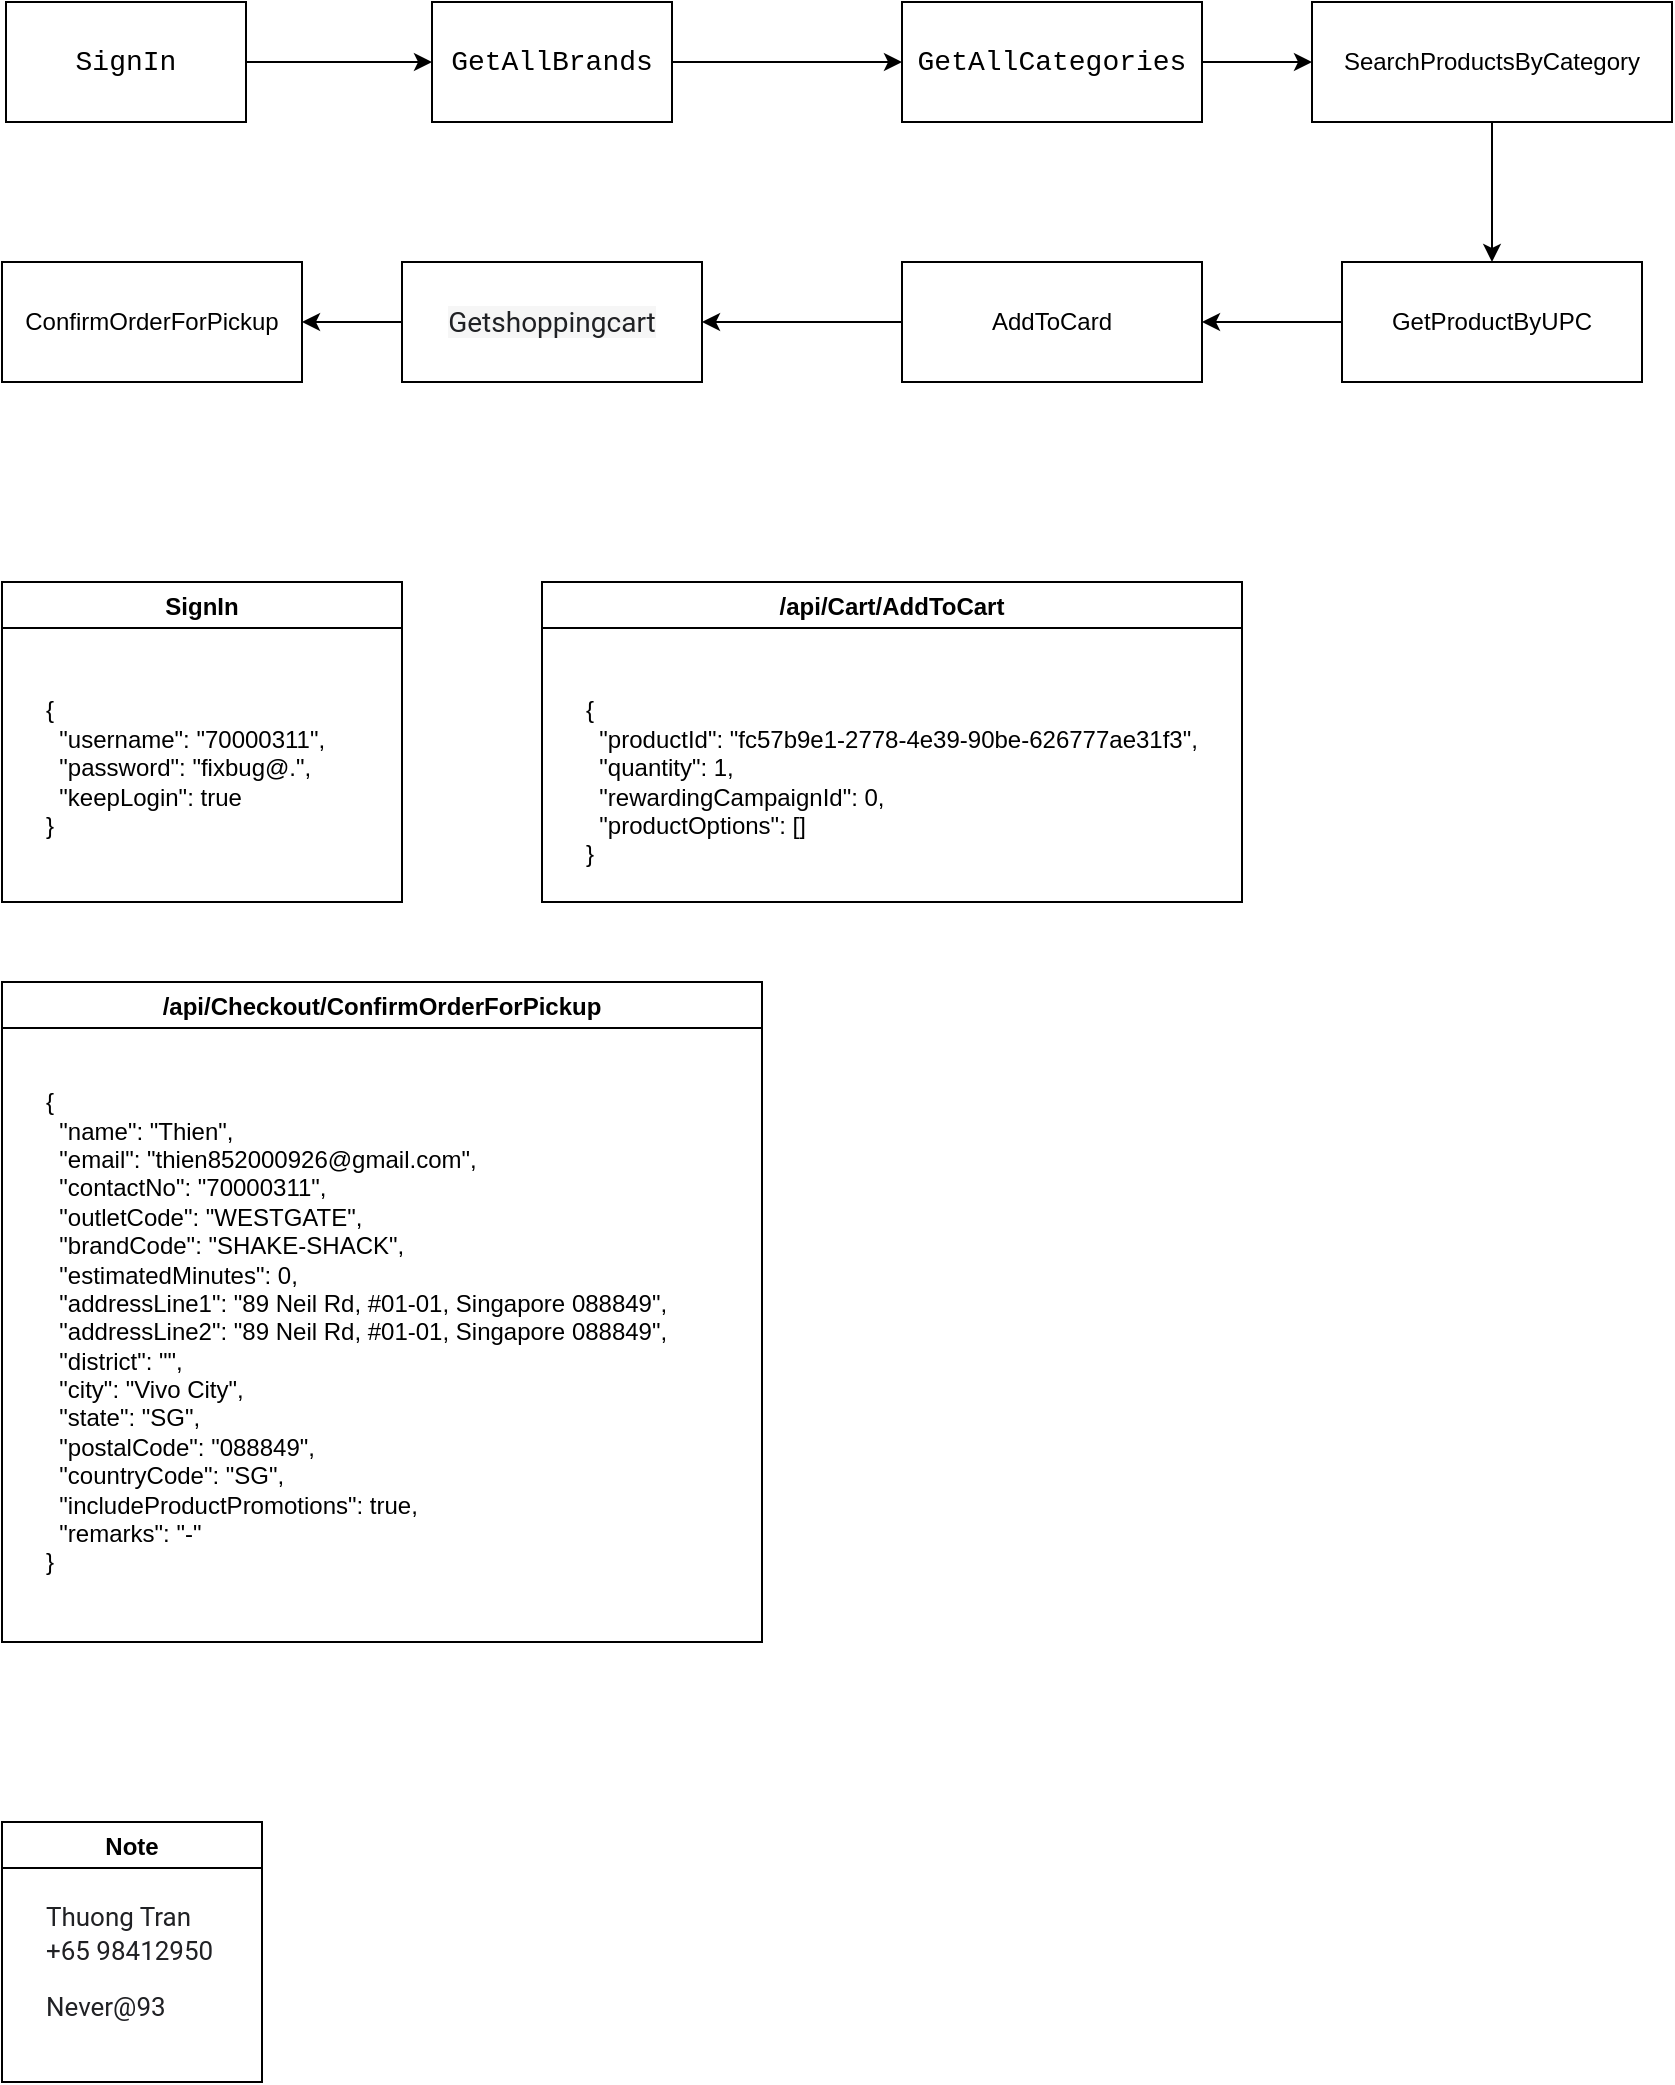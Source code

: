 <mxfile version="20.0.4" type="device"><diagram id="KhMc4rseYiTffI3BAyCF" name="Order Proccess"><mxGraphModel dx="1695" dy="460" grid="1" gridSize="10" guides="1" tooltips="1" connect="1" arrows="1" fold="1" page="1" pageScale="1" pageWidth="827" pageHeight="1169" math="0" shadow="0"><root><mxCell id="0"/><mxCell id="1" parent="0"/><mxCell id="hBGtK4s78qLgOWZ6_LcA-3" value="" style="edgeStyle=orthogonalEdgeStyle;rounded=0;orthogonalLoop=1;jettySize=auto;html=1;fontColor=#000000;" parent="1" source="hBGtK4s78qLgOWZ6_LcA-1" target="hBGtK4s78qLgOWZ6_LcA-2" edge="1"><mxGeometry relative="1" as="geometry"/></mxCell><mxCell id="hBGtK4s78qLgOWZ6_LcA-1" value="&lt;span style=&quot;font-family: Consolas, &amp;quot;Courier New&amp;quot;, monospace; font-size: 14px; background-color: initial;&quot;&gt;GetAllBrands&lt;/span&gt;" style="rounded=0;whiteSpace=wrap;html=1;" parent="1" vertex="1"><mxGeometry x="-545" y="40" width="120" height="60" as="geometry"/></mxCell><mxCell id="hBGtK4s78qLgOWZ6_LcA-5" value="" style="edgeStyle=orthogonalEdgeStyle;rounded=0;orthogonalLoop=1;jettySize=auto;html=1;fontColor=#FFFFFF;" parent="1" source="hBGtK4s78qLgOWZ6_LcA-2" target="hBGtK4s78qLgOWZ6_LcA-4" edge="1"><mxGeometry relative="1" as="geometry"/></mxCell><mxCell id="hBGtK4s78qLgOWZ6_LcA-2" value="&lt;div style=&quot;font-family: Consolas, &amp;quot;Courier New&amp;quot;, monospace; font-size: 14px; line-height: 19px;&quot;&gt;&lt;font style=&quot;background-color: rgb(255, 255, 255);&quot;&gt;GetAllCategories&lt;/font&gt;&lt;/div&gt;" style="rounded=0;whiteSpace=wrap;html=1;" parent="1" vertex="1"><mxGeometry x="-310" y="40" width="150" height="60" as="geometry"/></mxCell><mxCell id="hBGtK4s78qLgOWZ6_LcA-7" value="" style="edgeStyle=orthogonalEdgeStyle;rounded=0;orthogonalLoop=1;jettySize=auto;html=1;fontColor=#FFFFFF;" parent="1" source="hBGtK4s78qLgOWZ6_LcA-4" target="hBGtK4s78qLgOWZ6_LcA-6" edge="1"><mxGeometry relative="1" as="geometry"/></mxCell><mxCell id="hBGtK4s78qLgOWZ6_LcA-4" value="SearchProductsByCategory" style="whiteSpace=wrap;html=1;rounded=0;" parent="1" vertex="1"><mxGeometry x="-105" y="40" width="180" height="60" as="geometry"/></mxCell><mxCell id="hBGtK4s78qLgOWZ6_LcA-9" value="" style="edgeStyle=orthogonalEdgeStyle;rounded=0;orthogonalLoop=1;jettySize=auto;html=1;fontColor=#FFFFFF;" parent="1" source="hBGtK4s78qLgOWZ6_LcA-6" target="hBGtK4s78qLgOWZ6_LcA-8" edge="1"><mxGeometry relative="1" as="geometry"/></mxCell><mxCell id="hBGtK4s78qLgOWZ6_LcA-6" value="GetProductByUPC" style="whiteSpace=wrap;html=1;rounded=0;" parent="1" vertex="1"><mxGeometry x="-90" y="170" width="150" height="60" as="geometry"/></mxCell><mxCell id="pqqZkFXsy96SpGyEaBvd-4" value="" style="edgeStyle=orthogonalEdgeStyle;rounded=0;orthogonalLoop=1;jettySize=auto;html=1;fontColor=#000000;" parent="1" source="hBGtK4s78qLgOWZ6_LcA-8" target="pqqZkFXsy96SpGyEaBvd-3" edge="1"><mxGeometry relative="1" as="geometry"/></mxCell><mxCell id="hBGtK4s78qLgOWZ6_LcA-8" value="AddToCard" style="whiteSpace=wrap;html=1;rounded=0;" parent="1" vertex="1"><mxGeometry x="-310" y="170" width="150" height="60" as="geometry"/></mxCell><mxCell id="pqqZkFXsy96SpGyEaBvd-1" value="ConfirmOrderForPickup" style="whiteSpace=wrap;html=1;rounded=0;" parent="1" vertex="1"><mxGeometry x="-760" y="170" width="150" height="60" as="geometry"/></mxCell><mxCell id="pqqZkFXsy96SpGyEaBvd-5" style="edgeStyle=orthogonalEdgeStyle;rounded=0;orthogonalLoop=1;jettySize=auto;html=1;fontColor=#000000;" parent="1" source="pqqZkFXsy96SpGyEaBvd-3" target="pqqZkFXsy96SpGyEaBvd-1" edge="1"><mxGeometry relative="1" as="geometry"/></mxCell><mxCell id="pqqZkFXsy96SpGyEaBvd-3" value="&lt;span style=&quot;color: rgb(32, 33, 36); font-family: Roboto, sans-serif; font-size: 14px; text-align: start; background-color: rgba(32, 33, 36, 0.04);&quot;&gt;Getshoppingcart&lt;/span&gt;" style="whiteSpace=wrap;html=1;rounded=0;" parent="1" vertex="1"><mxGeometry x="-560" y="170" width="150" height="60" as="geometry"/></mxCell><mxCell id="pqqZkFXsy96SpGyEaBvd-10" value="SignIn" style="swimlane;labelBackgroundColor=#FFFFFF;fontColor=#000000;" parent="1" vertex="1"><mxGeometry x="-760" y="330" width="200" height="160" as="geometry"><mxRectangle y="385" width="140" height="30" as="alternateBounds"/></mxGeometry></mxCell><mxCell id="pqqZkFXsy96SpGyEaBvd-16" value="&lt;div&gt;{&lt;/div&gt;&lt;div&gt;&amp;nbsp; &quot;username&quot;: &quot;70000311&quot;,&lt;/div&gt;&lt;div&gt;&amp;nbsp; &quot;password&quot;: &quot;fixbug@.&quot;,&lt;/div&gt;&lt;div&gt;&amp;nbsp; &quot;keepLogin&quot;: true&lt;/div&gt;&lt;div&gt;}&lt;/div&gt;&lt;div&gt;&lt;br&gt;&lt;/div&gt;" style="text;html=1;align=left;verticalAlign=middle;resizable=0;points=[];autosize=1;strokeColor=none;fillColor=none;fontColor=#000000;" parent="pqqZkFXsy96SpGyEaBvd-10" vertex="1"><mxGeometry x="20" y="50" width="160" height="100" as="geometry"/></mxCell><mxCell id="pqqZkFXsy96SpGyEaBvd-18" style="edgeStyle=orthogonalEdgeStyle;rounded=0;orthogonalLoop=1;jettySize=auto;html=1;entryX=0;entryY=0.5;entryDx=0;entryDy=0;fontColor=#000000;" parent="1" source="pqqZkFXsy96SpGyEaBvd-17" target="hBGtK4s78qLgOWZ6_LcA-1" edge="1"><mxGeometry relative="1" as="geometry"/></mxCell><mxCell id="pqqZkFXsy96SpGyEaBvd-17" value="&lt;span style=&quot;font-family: Consolas, &amp;quot;Courier New&amp;quot;, monospace; font-size: 14px; background-color: initial;&quot;&gt;SignIn&lt;/span&gt;" style="rounded=0;whiteSpace=wrap;html=1;" parent="1" vertex="1"><mxGeometry x="-758" y="40" width="120" height="60" as="geometry"/></mxCell><mxCell id="pqqZkFXsy96SpGyEaBvd-19" value="/api/Cart/AddToCart" style="swimlane;labelBackgroundColor=#FFFFFF;fontColor=#000000;" parent="1" vertex="1"><mxGeometry x="-490" y="330" width="350" height="160" as="geometry"><mxRectangle y="385" width="140" height="30" as="alternateBounds"/></mxGeometry></mxCell><mxCell id="pqqZkFXsy96SpGyEaBvd-20" value="&lt;div&gt;&lt;div&gt;{&lt;/div&gt;&lt;div&gt;&amp;nbsp; &quot;productId&quot;: &quot;fc57b9e1-2778-4e39-90be-626777ae31f3&quot;,&lt;/div&gt;&lt;div&gt;&amp;nbsp; &quot;quantity&quot;: 1,&lt;/div&gt;&lt;div&gt;&amp;nbsp; &quot;rewardingCampaignId&quot;: 0,&lt;/div&gt;&lt;div&gt;&amp;nbsp; &quot;productOptions&quot;: []&lt;/div&gt;&lt;div&gt;}&lt;/div&gt;&lt;/div&gt;" style="text;html=1;align=left;verticalAlign=middle;resizable=0;points=[];autosize=1;strokeColor=none;fillColor=none;fontColor=#000000;" parent="pqqZkFXsy96SpGyEaBvd-19" vertex="1"><mxGeometry x="20" y="50" width="330" height="100" as="geometry"/></mxCell><mxCell id="pqqZkFXsy96SpGyEaBvd-21" value="/api/Checkout/ConfirmOrderForPickup" style="swimlane;labelBackgroundColor=#FFFFFF;fontColor=#000000;" parent="1" vertex="1"><mxGeometry x="-760" y="530" width="380" height="330" as="geometry"><mxRectangle y="385" width="140" height="30" as="alternateBounds"/></mxGeometry></mxCell><mxCell id="pqqZkFXsy96SpGyEaBvd-22" value="&lt;div&gt;&lt;div&gt;{&lt;/div&gt;&lt;div&gt;&amp;nbsp; &quot;name&quot;: &quot;Thien&quot;,&lt;/div&gt;&lt;div&gt;&amp;nbsp; &quot;email&quot;: &quot;thien852000926@gmail.com&quot;,&lt;/div&gt;&lt;div&gt;&amp;nbsp; &quot;contactNo&quot;: &quot;70000311&quot;,&lt;/div&gt;&lt;div&gt;&amp;nbsp; &quot;outletCode&quot;: &quot;WESTGATE&quot;,&lt;/div&gt;&lt;div&gt;&amp;nbsp; &quot;brandCode&quot;: &quot;SHAKE-SHACK&quot;,&lt;/div&gt;&lt;div&gt;&amp;nbsp; &quot;estimatedMinutes&quot;: 0,&lt;/div&gt;&lt;div&gt;&amp;nbsp; &quot;addressLine1&quot;: &quot;89 Neil Rd, #01-01, Singapore 088849&quot;,&lt;/div&gt;&lt;div&gt;&amp;nbsp; &quot;addressLine2&quot;: &quot;89 Neil Rd, #01-01, Singapore 088849&quot;,&lt;/div&gt;&lt;div&gt;&amp;nbsp; &quot;district&quot;: &quot;&quot;,&lt;/div&gt;&lt;div&gt;&amp;nbsp; &quot;city&quot;: &quot;Vivo City&quot;,&lt;/div&gt;&lt;div&gt;&amp;nbsp; &quot;state&quot;: &quot;SG&quot;,&lt;/div&gt;&lt;div&gt;&amp;nbsp; &quot;postalCode&quot;: &quot;088849&quot;,&lt;/div&gt;&lt;div&gt;&amp;nbsp; &quot;countryCode&quot;: &quot;SG&quot;,&lt;/div&gt;&lt;div&gt;&amp;nbsp; &quot;includeProductPromotions&quot;: true,&lt;/div&gt;&lt;div&gt;&amp;nbsp; &quot;remarks&quot;: &quot;-&quot;&lt;/div&gt;&lt;div&gt;}&lt;/div&gt;&lt;/div&gt;" style="text;html=1;align=left;verticalAlign=middle;resizable=0;points=[];autosize=1;strokeColor=none;fillColor=none;fontColor=#000000;" parent="pqqZkFXsy96SpGyEaBvd-21" vertex="1"><mxGeometry x="20" y="45" width="330" height="260" as="geometry"/></mxCell><mxCell id="pqqZkFXsy96SpGyEaBvd-23" value="Note" style="swimlane;labelBackgroundColor=#FFFFFF;fontColor=#000000;" parent="1" vertex="1"><mxGeometry x="-760" y="950" width="130" height="130" as="geometry"/></mxCell><mxCell id="pqqZkFXsy96SpGyEaBvd-24" value="&lt;div style=&quot;-webkit-tap-highlight-color: transparent; color: rgba(0, 0, 0, 0.87); font-family: Roboto, arial, sans-serif; background-color: rgb(255, 255, 255);&quot;&gt;&lt;div style=&quot;-webkit-tap-highlight-color: transparent; color: rgb(32, 33, 36); display: inline-block; font-size: 0.812rem; line-height: 1.188rem; padding-right: 0.5rem; overflow-wrap: break-word;&quot; class=&quot;YTbUzc&quot;&gt;Thuong Tran&lt;/div&gt;&lt;/div&gt;&lt;div style=&quot;-webkit-tap-highlight-color: transparent; color: rgba(0, 0, 0, 0.87); font-family: Roboto, arial, sans-serif; background-color: rgb(255, 255, 255);&quot;&gt;&lt;span style=&quot;color: rgb(32, 33, 36); font-size: 0.812rem;&quot;&gt;+65 98412950&lt;/span&gt;&lt;/div&gt;&lt;div style=&quot;-webkit-tap-highlight-color: transparent; display: inline-block; max-width: 100%; color: rgba(0, 0, 0, 0.87); font-family: Roboto, arial, sans-serif; background-color: rgb(255, 255, 255);&quot; class=&quot;Zmm6We&quot;&gt;&lt;div style=&quot;-webkit-tap-highlight-color: transparent; color: rgb(32, 33, 36); font-size: 0.812rem; line-height: 1.25rem; padding-top: 0.625rem; overflow-wrap: break-word;&quot; data-message-text=&quot;Never@93&quot; class=&quot;oIy2qc&quot;&gt;Never@93&lt;/div&gt;&lt;/div&gt;" style="text;html=1;align=left;verticalAlign=middle;resizable=0;points=[];autosize=1;strokeColor=none;fillColor=none;fontColor=#000000;" parent="pqqZkFXsy96SpGyEaBvd-23" vertex="1"><mxGeometry x="20" y="30" width="110" height="80" as="geometry"/></mxCell></root></mxGraphModel></diagram></mxfile>